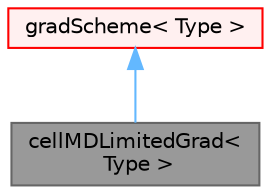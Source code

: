 digraph "cellMDLimitedGrad&lt; Type &gt;"
{
 // LATEX_PDF_SIZE
  bgcolor="transparent";
  edge [fontname=Helvetica,fontsize=10,labelfontname=Helvetica,labelfontsize=10];
  node [fontname=Helvetica,fontsize=10,shape=box,height=0.2,width=0.4];
  Node1 [id="Node000001",label="cellMDLimitedGrad\<\l Type \>",height=0.2,width=0.4,color="gray40", fillcolor="grey60", style="filled", fontcolor="black",tooltip="cellMDLimitedGrad gradient scheme applied to a runTime selected base gradient scheme."];
  Node2 -> Node1 [id="edge1_Node000001_Node000002",dir="back",color="steelblue1",style="solid",tooltip=" "];
  Node2 [id="Node000002",label="gradScheme\< Type \>",height=0.2,width=0.4,color="red", fillcolor="#FFF0F0", style="filled",URL="$classFoam_1_1fv_1_1gradScheme.html",tooltip="Abstract base class for gradient schemes."];
}
